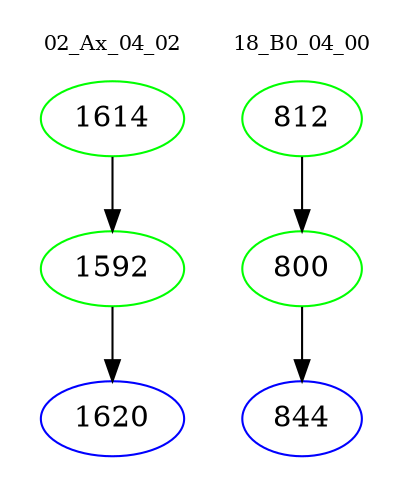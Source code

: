 digraph{
subgraph cluster_0 {
color = white
label = "02_Ax_04_02";
fontsize=10;
T0_1614 [label="1614", color="green"]
T0_1614 -> T0_1592 [color="black"]
T0_1592 [label="1592", color="green"]
T0_1592 -> T0_1620 [color="black"]
T0_1620 [label="1620", color="blue"]
}
subgraph cluster_1 {
color = white
label = "18_B0_04_00";
fontsize=10;
T1_812 [label="812", color="green"]
T1_812 -> T1_800 [color="black"]
T1_800 [label="800", color="green"]
T1_800 -> T1_844 [color="black"]
T1_844 [label="844", color="blue"]
}
}
